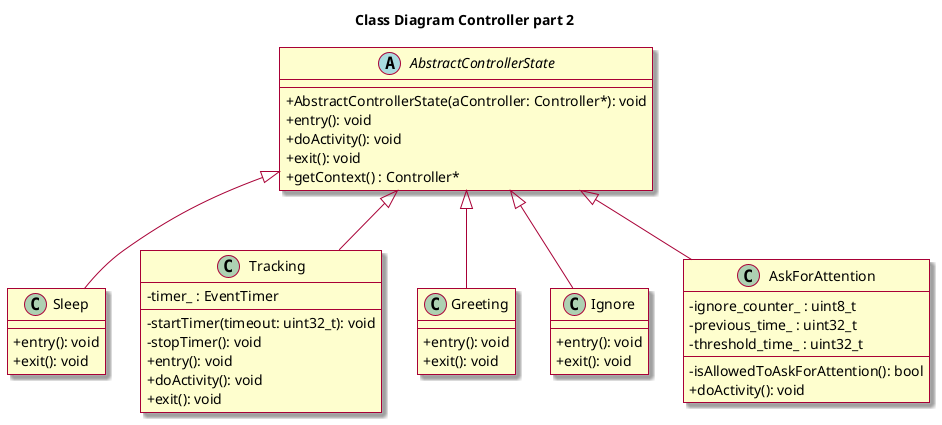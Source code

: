 @startuml

title Class Diagram Controller part 2

skin rose
skinparam classAttributeIconSize 0

abstract class AbstractControllerState {
    + AbstractControllerState(aController: Controller*): void
    + entry(): void
    + doActivity(): void
    + exit(): void
    + getContext() : Controller*
}

AbstractControllerState <|-- Sleep
AbstractControllerState <|-- Tracking
AbstractControllerState <|-- Greeting
AbstractControllerState <|-- Ignore
AbstractControllerState <|-- AskForAttention

class Sleep {
    + entry(): void
    + exit(): void
}

class Tracking {
    - timer_ : EventTimer
    - startTimer(timeout: uint32_t): void
    - stopTimer(): void
    + entry(): void
    + doActivity(): void    
    + exit(): void
}

class Greeting {
    + entry(): void
    + exit(): void
}

class AskForAttention {
    - ignore_counter_ : uint8_t
    - previous_time_ : uint32_t
    - threshold_time_ : uint32_t
    - isAllowedToAskForAttention(): bool
    + doActivity(): void
}

class Ignore {
    + entry(): void
    + exit(): void
}

@enduml
